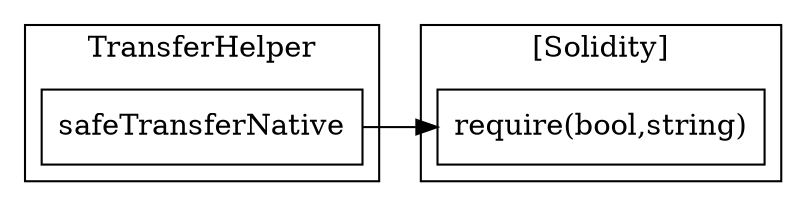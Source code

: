 strict digraph {
rankdir="LR"
node [shape=box]
subgraph cluster_27_TransferHelper {
label = "TransferHelper"
"27_safeTransferNative" [label="safeTransferNative"]
}subgraph cluster_solidity {
label = "[Solidity]"
"require(bool,string)" 
"27_safeTransferNative" -> "require(bool,string)"
}
}